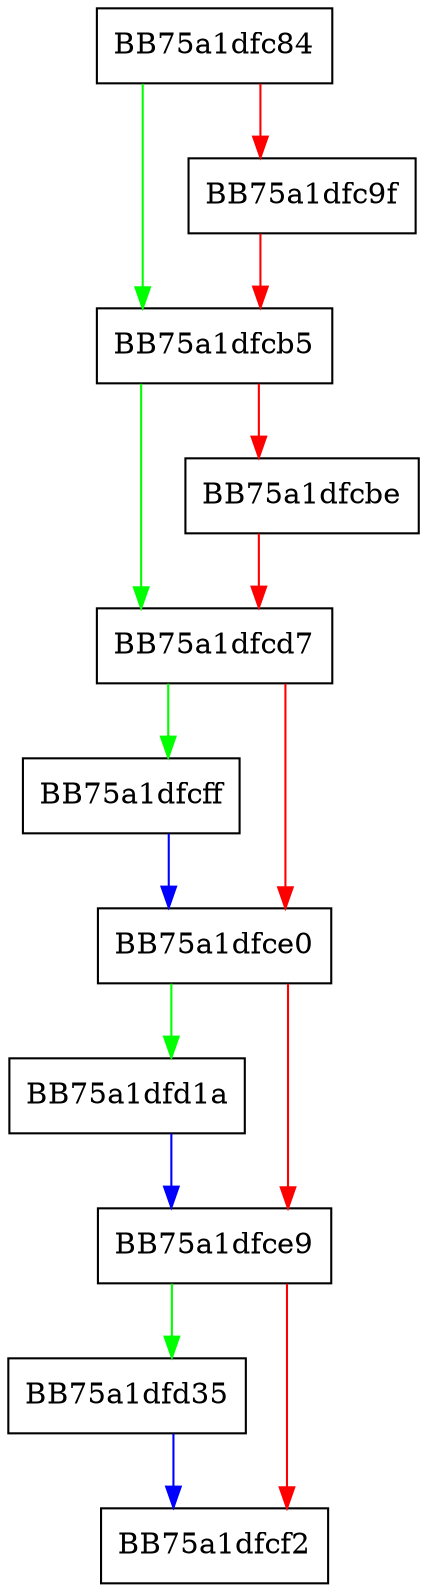 digraph Finalize {
  node [shape="box"];
  graph [splines=ortho];
  BB75a1dfc84 -> BB75a1dfcb5 [color="green"];
  BB75a1dfc84 -> BB75a1dfc9f [color="red"];
  BB75a1dfc9f -> BB75a1dfcb5 [color="red"];
  BB75a1dfcb5 -> BB75a1dfcd7 [color="green"];
  BB75a1dfcb5 -> BB75a1dfcbe [color="red"];
  BB75a1dfcbe -> BB75a1dfcd7 [color="red"];
  BB75a1dfcd7 -> BB75a1dfcff [color="green"];
  BB75a1dfcd7 -> BB75a1dfce0 [color="red"];
  BB75a1dfce0 -> BB75a1dfd1a [color="green"];
  BB75a1dfce0 -> BB75a1dfce9 [color="red"];
  BB75a1dfce9 -> BB75a1dfd35 [color="green"];
  BB75a1dfce9 -> BB75a1dfcf2 [color="red"];
  BB75a1dfcff -> BB75a1dfce0 [color="blue"];
  BB75a1dfd1a -> BB75a1dfce9 [color="blue"];
  BB75a1dfd35 -> BB75a1dfcf2 [color="blue"];
}